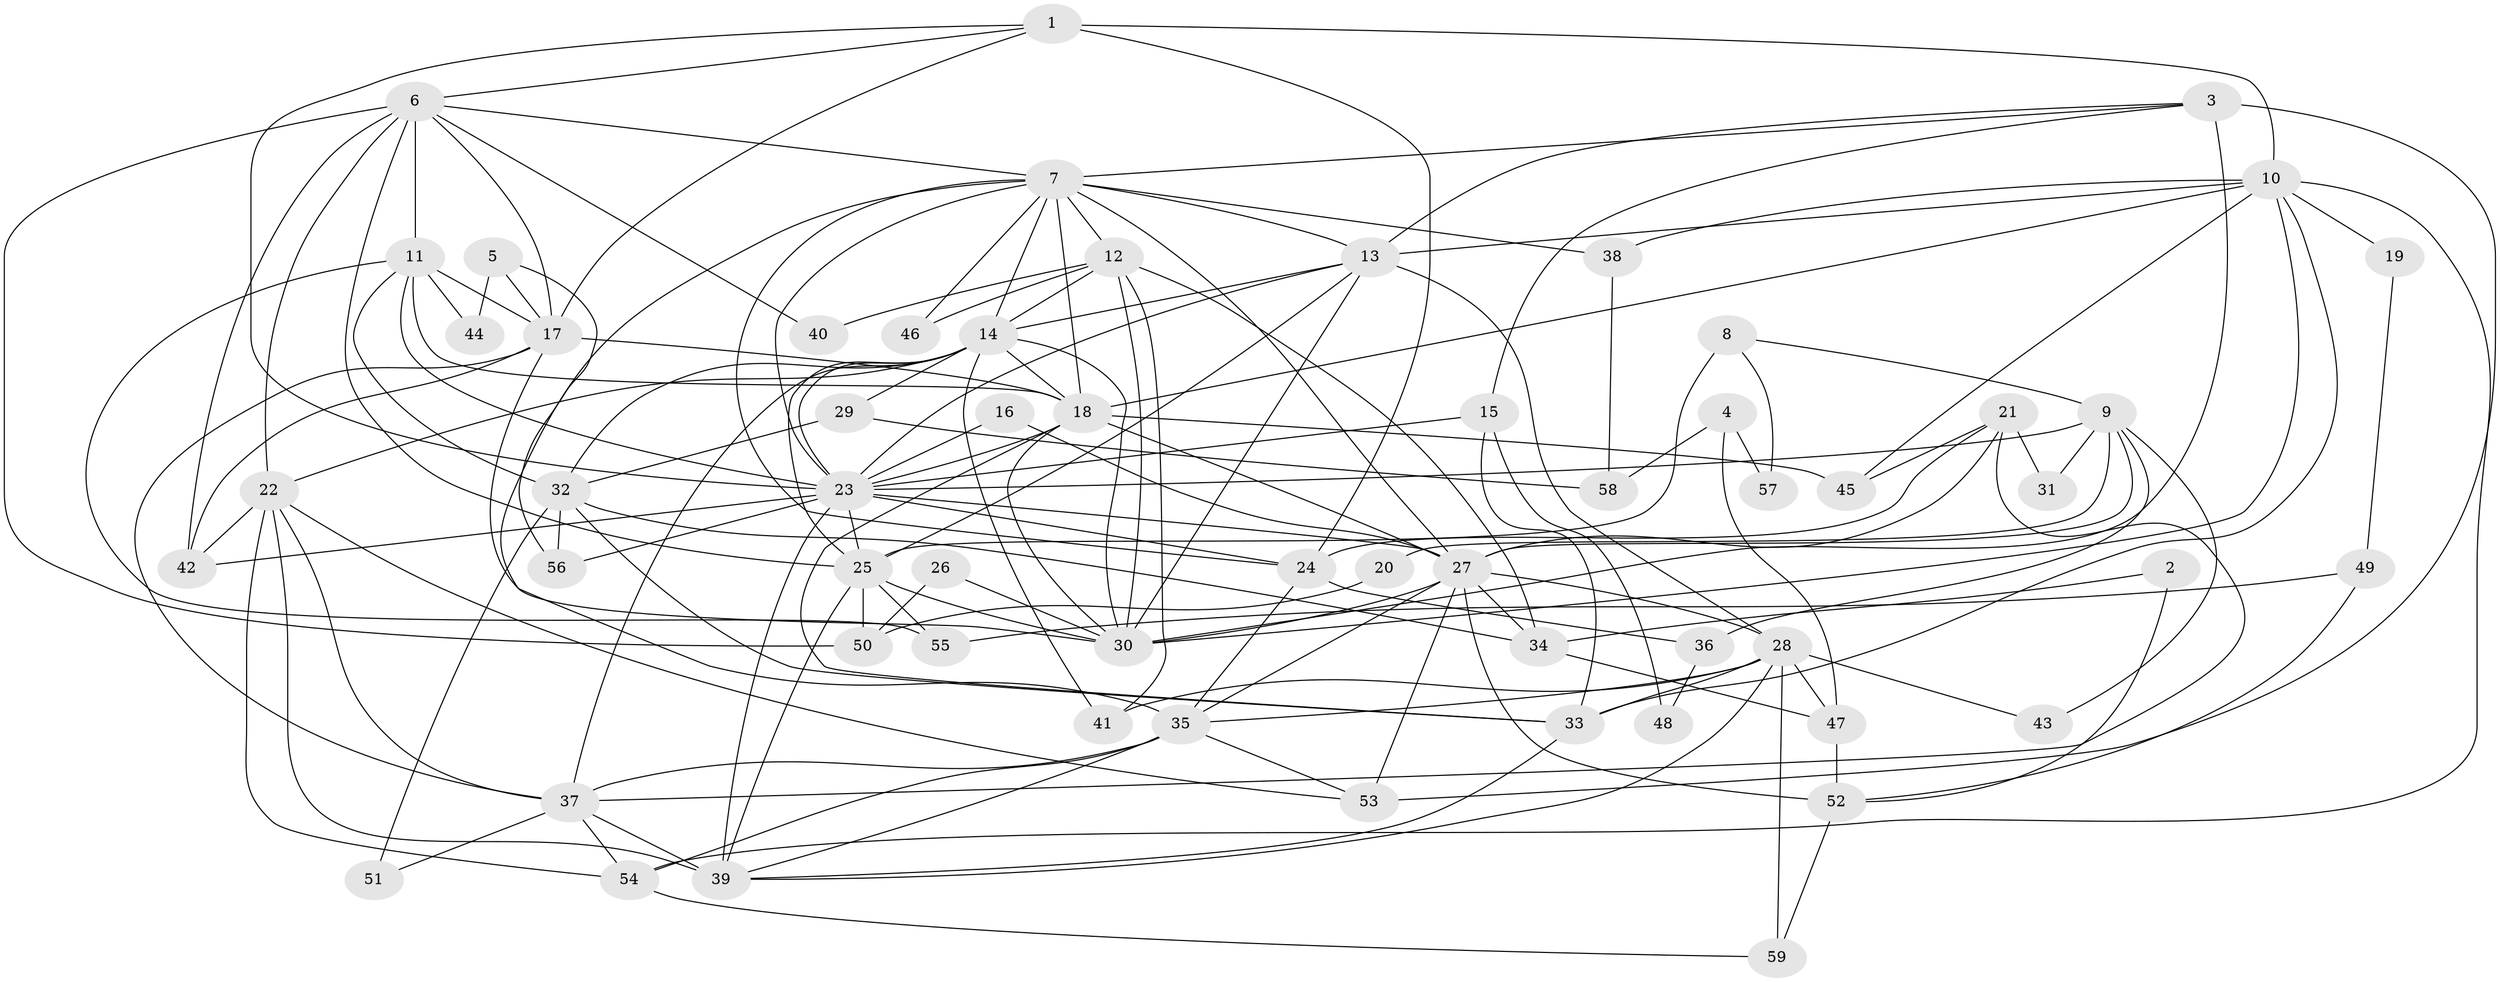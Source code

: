 // original degree distribution, {6: 0.1111111111111111, 2: 0.17094017094017094, 3: 0.24786324786324787, 4: 0.2222222222222222, 5: 0.18803418803418803, 7: 0.05982905982905983}
// Generated by graph-tools (version 1.1) at 2025/35/03/09/25 02:35:56]
// undirected, 59 vertices, 154 edges
graph export_dot {
graph [start="1"]
  node [color=gray90,style=filled];
  1;
  2;
  3;
  4;
  5;
  6;
  7;
  8;
  9;
  10;
  11;
  12;
  13;
  14;
  15;
  16;
  17;
  18;
  19;
  20;
  21;
  22;
  23;
  24;
  25;
  26;
  27;
  28;
  29;
  30;
  31;
  32;
  33;
  34;
  35;
  36;
  37;
  38;
  39;
  40;
  41;
  42;
  43;
  44;
  45;
  46;
  47;
  48;
  49;
  50;
  51;
  52;
  53;
  54;
  55;
  56;
  57;
  58;
  59;
  1 -- 6 [weight=1.0];
  1 -- 10 [weight=2.0];
  1 -- 17 [weight=1.0];
  1 -- 23 [weight=2.0];
  1 -- 24 [weight=2.0];
  2 -- 34 [weight=1.0];
  2 -- 52 [weight=1.0];
  3 -- 7 [weight=1.0];
  3 -- 13 [weight=1.0];
  3 -- 15 [weight=1.0];
  3 -- 30 [weight=2.0];
  3 -- 53 [weight=2.0];
  4 -- 47 [weight=1.0];
  4 -- 57 [weight=1.0];
  4 -- 58 [weight=1.0];
  5 -- 17 [weight=1.0];
  5 -- 44 [weight=1.0];
  5 -- 56 [weight=1.0];
  6 -- 7 [weight=1.0];
  6 -- 11 [weight=1.0];
  6 -- 17 [weight=1.0];
  6 -- 22 [weight=1.0];
  6 -- 25 [weight=1.0];
  6 -- 40 [weight=1.0];
  6 -- 42 [weight=1.0];
  6 -- 50 [weight=1.0];
  7 -- 12 [weight=1.0];
  7 -- 13 [weight=1.0];
  7 -- 14 [weight=1.0];
  7 -- 18 [weight=2.0];
  7 -- 23 [weight=1.0];
  7 -- 24 [weight=1.0];
  7 -- 27 [weight=2.0];
  7 -- 35 [weight=1.0];
  7 -- 38 [weight=1.0];
  7 -- 46 [weight=1.0];
  8 -- 9 [weight=1.0];
  8 -- 25 [weight=2.0];
  8 -- 57 [weight=1.0];
  9 -- 20 [weight=1.0];
  9 -- 23 [weight=1.0];
  9 -- 27 [weight=1.0];
  9 -- 31 [weight=1.0];
  9 -- 36 [weight=1.0];
  9 -- 43 [weight=1.0];
  10 -- 13 [weight=1.0];
  10 -- 18 [weight=1.0];
  10 -- 19 [weight=1.0];
  10 -- 30 [weight=1.0];
  10 -- 33 [weight=1.0];
  10 -- 38 [weight=1.0];
  10 -- 45 [weight=1.0];
  10 -- 54 [weight=1.0];
  11 -- 17 [weight=1.0];
  11 -- 18 [weight=1.0];
  11 -- 23 [weight=1.0];
  11 -- 32 [weight=1.0];
  11 -- 44 [weight=1.0];
  11 -- 55 [weight=1.0];
  12 -- 14 [weight=1.0];
  12 -- 30 [weight=1.0];
  12 -- 34 [weight=1.0];
  12 -- 40 [weight=1.0];
  12 -- 41 [weight=3.0];
  12 -- 46 [weight=1.0];
  13 -- 14 [weight=1.0];
  13 -- 23 [weight=2.0];
  13 -- 25 [weight=2.0];
  13 -- 28 [weight=1.0];
  13 -- 30 [weight=1.0];
  14 -- 18 [weight=3.0];
  14 -- 22 [weight=1.0];
  14 -- 23 [weight=1.0];
  14 -- 25 [weight=1.0];
  14 -- 29 [weight=1.0];
  14 -- 30 [weight=1.0];
  14 -- 32 [weight=1.0];
  14 -- 37 [weight=1.0];
  14 -- 41 [weight=3.0];
  15 -- 23 [weight=1.0];
  15 -- 33 [weight=1.0];
  15 -- 48 [weight=1.0];
  16 -- 23 [weight=1.0];
  16 -- 27 [weight=1.0];
  17 -- 18 [weight=1.0];
  17 -- 30 [weight=1.0];
  17 -- 37 [weight=2.0];
  17 -- 42 [weight=1.0];
  18 -- 23 [weight=1.0];
  18 -- 27 [weight=1.0];
  18 -- 30 [weight=1.0];
  18 -- 33 [weight=1.0];
  18 -- 45 [weight=1.0];
  19 -- 49 [weight=1.0];
  20 -- 50 [weight=1.0];
  21 -- 24 [weight=1.0];
  21 -- 27 [weight=1.0];
  21 -- 31 [weight=1.0];
  21 -- 37 [weight=1.0];
  21 -- 45 [weight=1.0];
  22 -- 37 [weight=1.0];
  22 -- 39 [weight=1.0];
  22 -- 42 [weight=1.0];
  22 -- 53 [weight=2.0];
  22 -- 54 [weight=1.0];
  23 -- 24 [weight=1.0];
  23 -- 25 [weight=1.0];
  23 -- 27 [weight=1.0];
  23 -- 39 [weight=1.0];
  23 -- 42 [weight=1.0];
  23 -- 56 [weight=1.0];
  24 -- 35 [weight=1.0];
  24 -- 36 [weight=1.0];
  25 -- 30 [weight=1.0];
  25 -- 39 [weight=1.0];
  25 -- 50 [weight=1.0];
  25 -- 55 [weight=1.0];
  26 -- 30 [weight=1.0];
  26 -- 50 [weight=1.0];
  27 -- 28 [weight=1.0];
  27 -- 30 [weight=1.0];
  27 -- 34 [weight=2.0];
  27 -- 35 [weight=1.0];
  27 -- 52 [weight=1.0];
  27 -- 53 [weight=1.0];
  28 -- 33 [weight=1.0];
  28 -- 35 [weight=1.0];
  28 -- 39 [weight=1.0];
  28 -- 41 [weight=1.0];
  28 -- 43 [weight=1.0];
  28 -- 47 [weight=1.0];
  28 -- 59 [weight=1.0];
  29 -- 32 [weight=1.0];
  29 -- 58 [weight=1.0];
  32 -- 33 [weight=1.0];
  32 -- 34 [weight=1.0];
  32 -- 51 [weight=1.0];
  32 -- 56 [weight=1.0];
  33 -- 39 [weight=1.0];
  34 -- 47 [weight=1.0];
  35 -- 37 [weight=1.0];
  35 -- 39 [weight=1.0];
  35 -- 53 [weight=1.0];
  35 -- 54 [weight=2.0];
  36 -- 48 [weight=1.0];
  37 -- 39 [weight=1.0];
  37 -- 51 [weight=1.0];
  37 -- 54 [weight=1.0];
  38 -- 58 [weight=1.0];
  47 -- 52 [weight=1.0];
  49 -- 52 [weight=1.0];
  49 -- 55 [weight=1.0];
  52 -- 59 [weight=1.0];
  54 -- 59 [weight=1.0];
}
